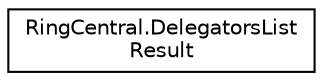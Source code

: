 digraph "Graphical Class Hierarchy"
{
 // LATEX_PDF_SIZE
  edge [fontname="Helvetica",fontsize="10",labelfontname="Helvetica",labelfontsize="10"];
  node [fontname="Helvetica",fontsize="10",shape=record];
  rankdir="LR";
  Node0 [label="RingCentral.DelegatorsList\lResult",height=0.2,width=0.4,color="black", fillcolor="white", style="filled",URL="$classRingCentral_1_1DelegatorsListResult.html",tooltip=" "];
}
